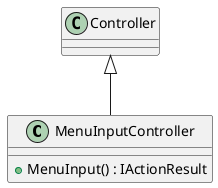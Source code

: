 @startuml
class MenuInputController {
    + MenuInput() : IActionResult
}
Controller <|-- MenuInputController
@enduml
